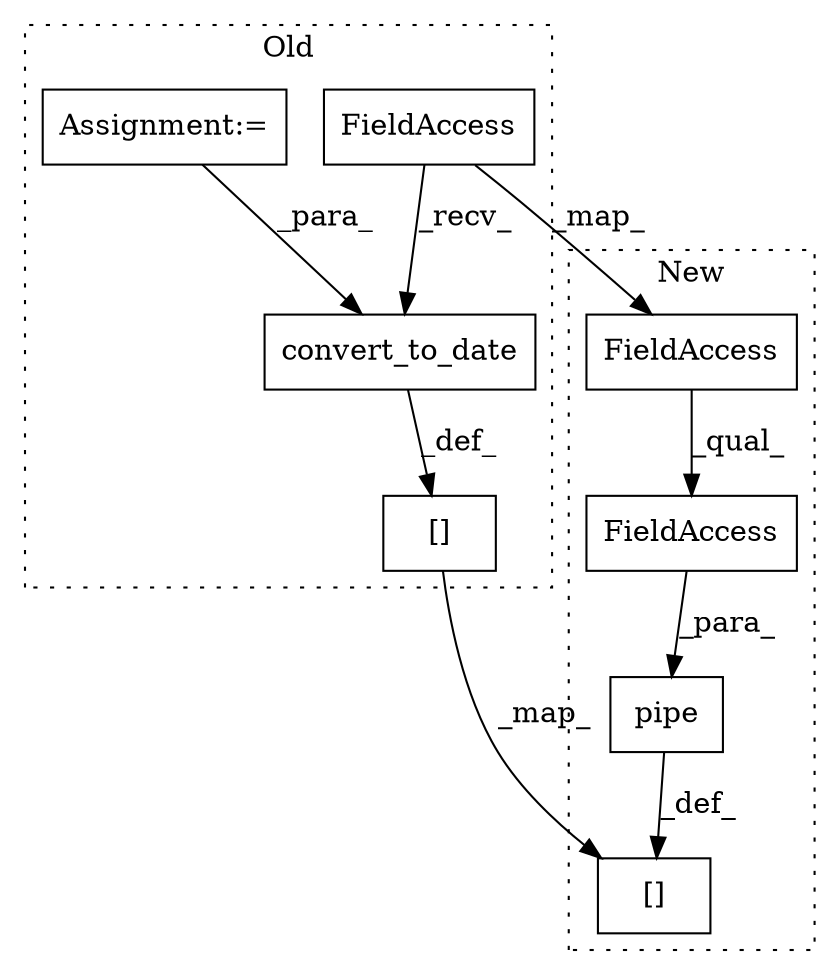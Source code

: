 digraph G {
subgraph cluster0 {
1 [label="convert_to_date" a="32" s="5290,5310" l="16,1" shape="box"];
4 [label="[]" a="2" s="5317,5355" l="23,1" shape="box"];
6 [label="FieldAccess" a="22" s="5277" l="12" shape="box"];
8 [label="Assignment:=" a="7" s="5170" l="1" shape="box"];
label = "Old";
style="dotted";
}
subgraph cluster1 {
2 [label="pipe" a="32" s="5394,5427" l="5,1" shape="box"];
3 [label="[]" a="2" s="5434,5472" l="23,1" shape="box"];
5 [label="FieldAccess" a="22" s="5399" l="28" shape="box"];
7 [label="FieldAccess" a="22" s="5399" l="12" shape="box"];
label = "New";
style="dotted";
}
1 -> 4 [label="_def_"];
2 -> 3 [label="_def_"];
4 -> 3 [label="_map_"];
5 -> 2 [label="_para_"];
6 -> 1 [label="_recv_"];
6 -> 7 [label="_map_"];
7 -> 5 [label="_qual_"];
8 -> 1 [label="_para_"];
}